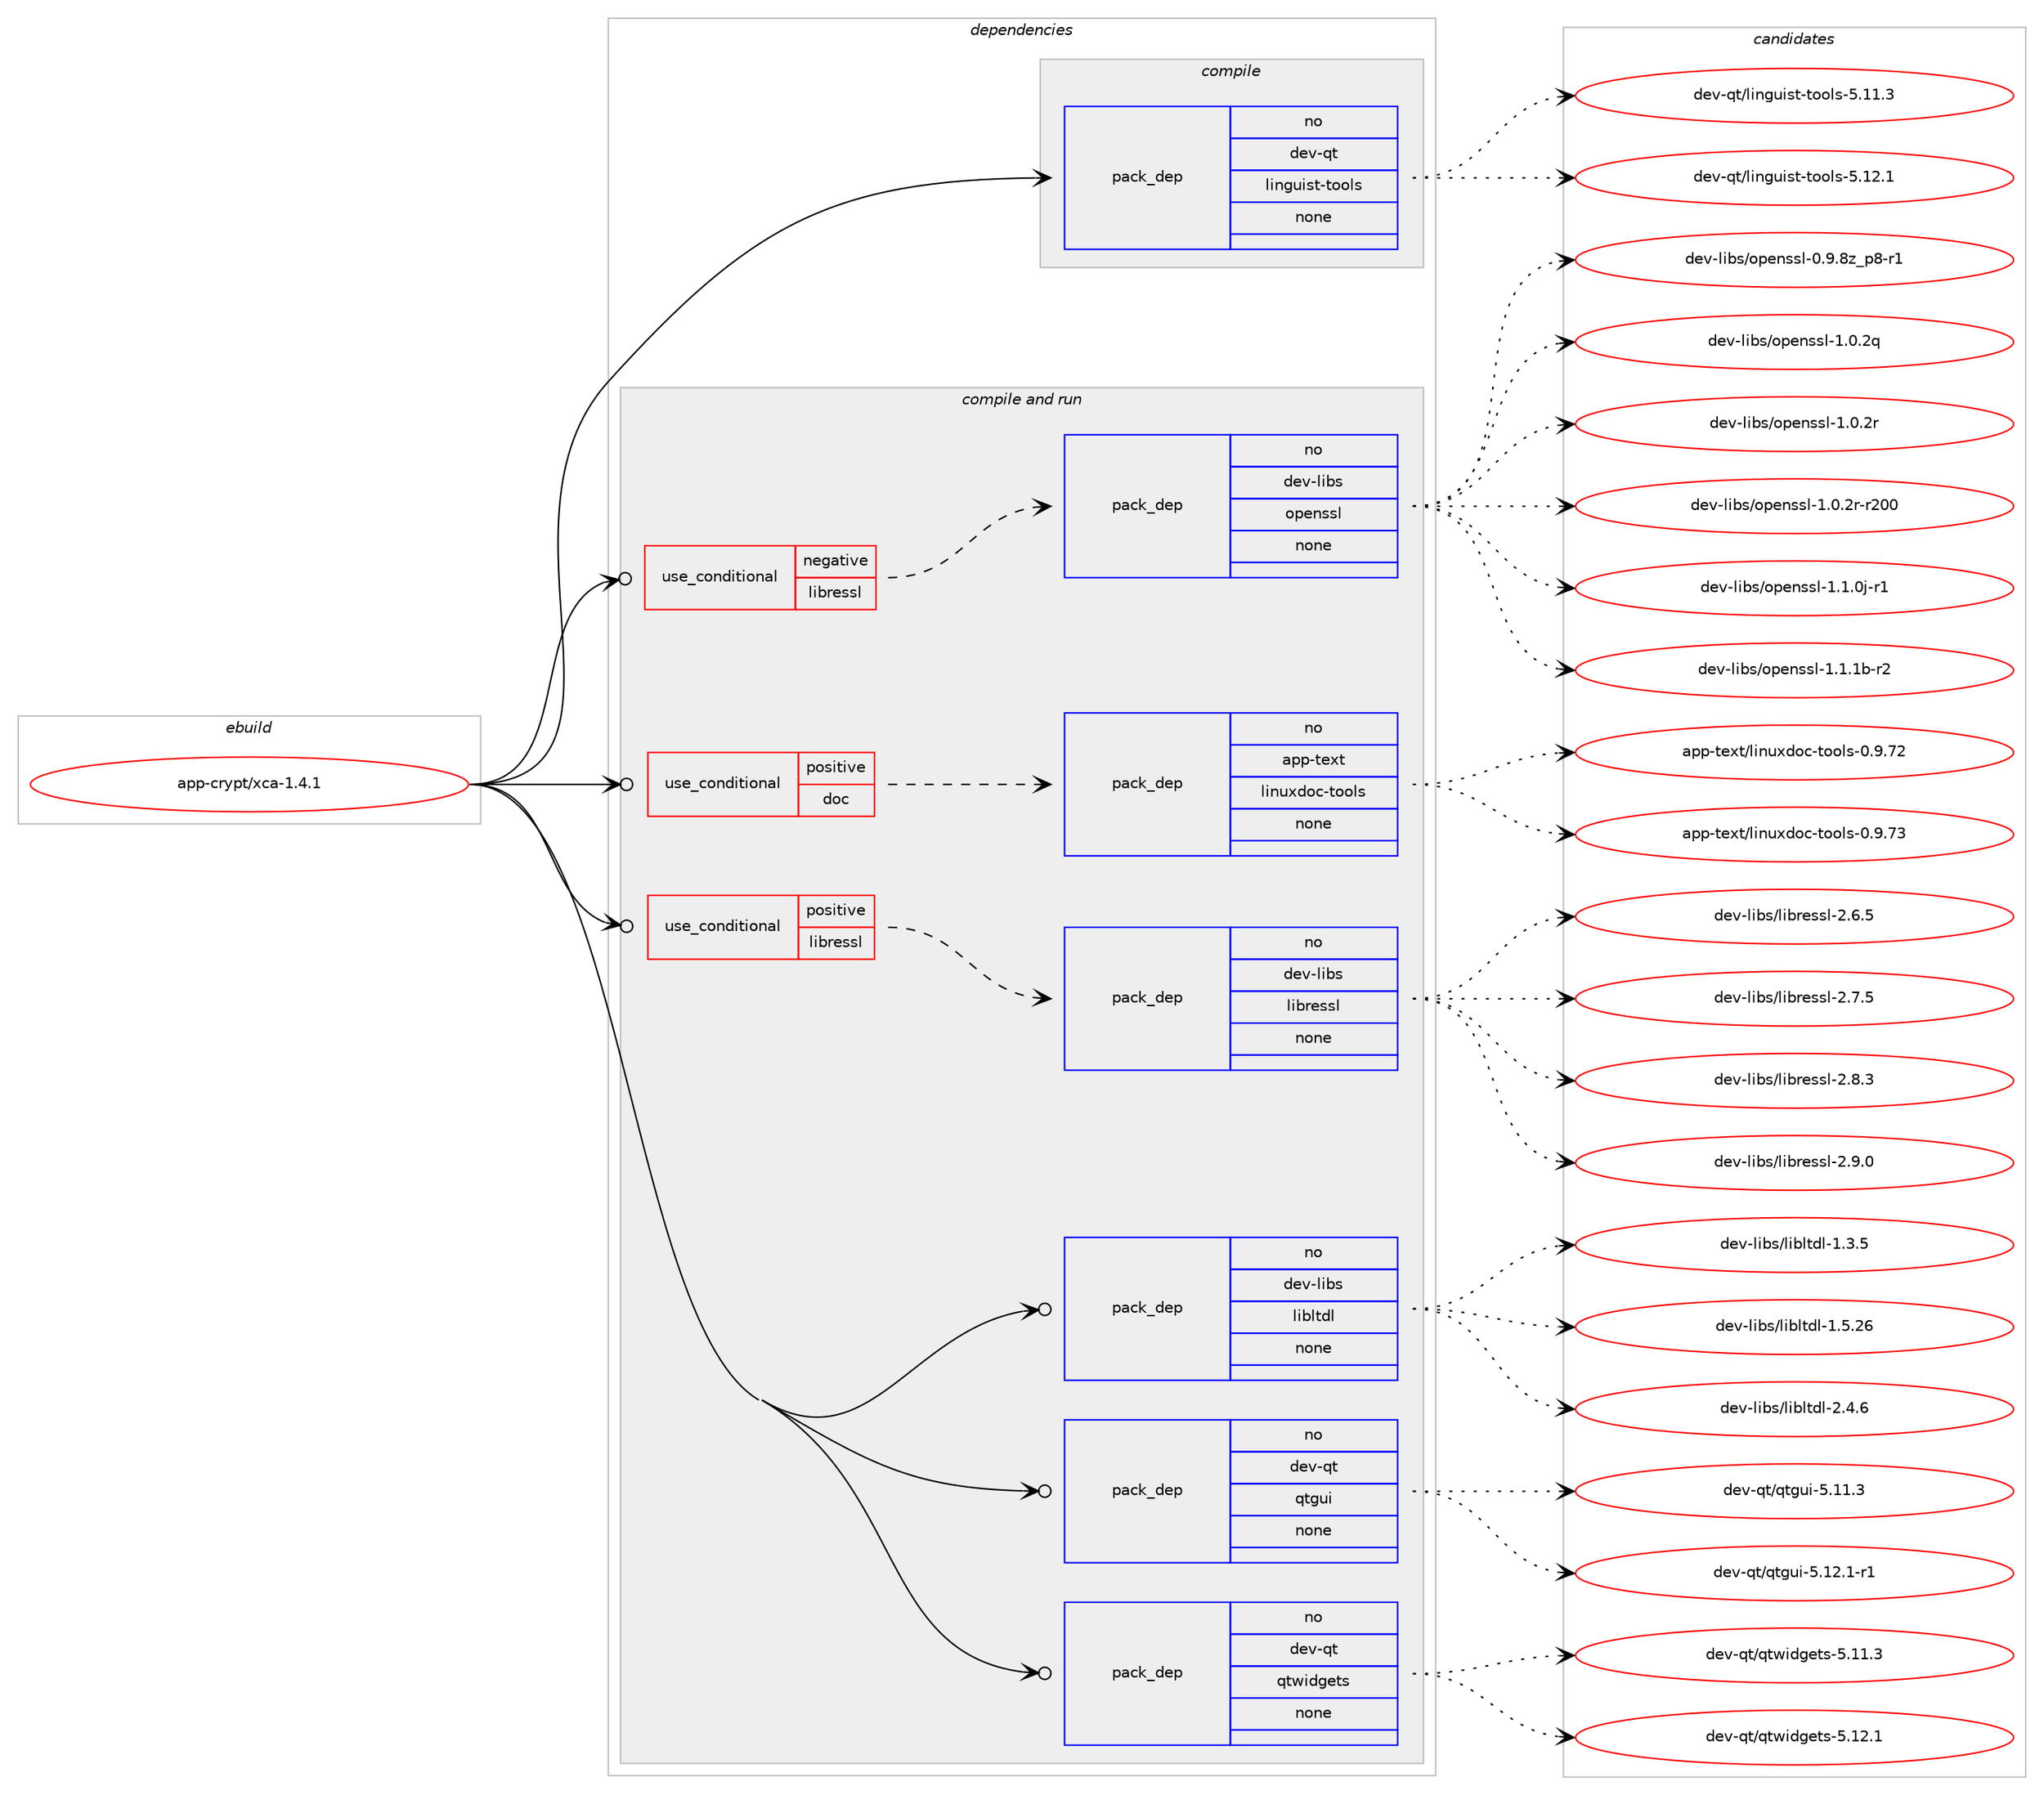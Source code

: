 digraph prolog {

# *************
# Graph options
# *************

newrank=true;
concentrate=true;
compound=true;
graph [rankdir=LR,fontname=Helvetica,fontsize=10,ranksep=1.5];#, ranksep=2.5, nodesep=0.2];
edge  [arrowhead=vee];
node  [fontname=Helvetica,fontsize=10];

# **********
# The ebuild
# **********

subgraph cluster_leftcol {
color=gray;
rank=same;
label=<<i>ebuild</i>>;
id [label="app-crypt/xca-1.4.1", color=red, width=4, href="../app-crypt/xca-1.4.1.svg"];
}

# ****************
# The dependencies
# ****************

subgraph cluster_midcol {
color=gray;
label=<<i>dependencies</i>>;
subgraph cluster_compile {
fillcolor="#eeeeee";
style=filled;
label=<<i>compile</i>>;
subgraph pack909217 {
dependency1277078 [label=<<TABLE BORDER="0" CELLBORDER="1" CELLSPACING="0" CELLPADDING="4" WIDTH="220"><TR><TD ROWSPAN="6" CELLPADDING="30">pack_dep</TD></TR><TR><TD WIDTH="110">no</TD></TR><TR><TD>dev-qt</TD></TR><TR><TD>linguist-tools</TD></TR><TR><TD>none</TD></TR><TR><TD></TD></TR></TABLE>>, shape=none, color=blue];
}
id:e -> dependency1277078:w [weight=20,style="solid",arrowhead="vee"];
}
subgraph cluster_compileandrun {
fillcolor="#eeeeee";
style=filled;
label=<<i>compile and run</i>>;
subgraph cond348004 {
dependency1277079 [label=<<TABLE BORDER="0" CELLBORDER="1" CELLSPACING="0" CELLPADDING="4"><TR><TD ROWSPAN="3" CELLPADDING="10">use_conditional</TD></TR><TR><TD>negative</TD></TR><TR><TD>libressl</TD></TR></TABLE>>, shape=none, color=red];
subgraph pack909218 {
dependency1277080 [label=<<TABLE BORDER="0" CELLBORDER="1" CELLSPACING="0" CELLPADDING="4" WIDTH="220"><TR><TD ROWSPAN="6" CELLPADDING="30">pack_dep</TD></TR><TR><TD WIDTH="110">no</TD></TR><TR><TD>dev-libs</TD></TR><TR><TD>openssl</TD></TR><TR><TD>none</TD></TR><TR><TD></TD></TR></TABLE>>, shape=none, color=blue];
}
dependency1277079:e -> dependency1277080:w [weight=20,style="dashed",arrowhead="vee"];
}
id:e -> dependency1277079:w [weight=20,style="solid",arrowhead="odotvee"];
subgraph cond348005 {
dependency1277081 [label=<<TABLE BORDER="0" CELLBORDER="1" CELLSPACING="0" CELLPADDING="4"><TR><TD ROWSPAN="3" CELLPADDING="10">use_conditional</TD></TR><TR><TD>positive</TD></TR><TR><TD>doc</TD></TR></TABLE>>, shape=none, color=red];
subgraph pack909219 {
dependency1277082 [label=<<TABLE BORDER="0" CELLBORDER="1" CELLSPACING="0" CELLPADDING="4" WIDTH="220"><TR><TD ROWSPAN="6" CELLPADDING="30">pack_dep</TD></TR><TR><TD WIDTH="110">no</TD></TR><TR><TD>app-text</TD></TR><TR><TD>linuxdoc-tools</TD></TR><TR><TD>none</TD></TR><TR><TD></TD></TR></TABLE>>, shape=none, color=blue];
}
dependency1277081:e -> dependency1277082:w [weight=20,style="dashed",arrowhead="vee"];
}
id:e -> dependency1277081:w [weight=20,style="solid",arrowhead="odotvee"];
subgraph cond348006 {
dependency1277083 [label=<<TABLE BORDER="0" CELLBORDER="1" CELLSPACING="0" CELLPADDING="4"><TR><TD ROWSPAN="3" CELLPADDING="10">use_conditional</TD></TR><TR><TD>positive</TD></TR><TR><TD>libressl</TD></TR></TABLE>>, shape=none, color=red];
subgraph pack909220 {
dependency1277084 [label=<<TABLE BORDER="0" CELLBORDER="1" CELLSPACING="0" CELLPADDING="4" WIDTH="220"><TR><TD ROWSPAN="6" CELLPADDING="30">pack_dep</TD></TR><TR><TD WIDTH="110">no</TD></TR><TR><TD>dev-libs</TD></TR><TR><TD>libressl</TD></TR><TR><TD>none</TD></TR><TR><TD></TD></TR></TABLE>>, shape=none, color=blue];
}
dependency1277083:e -> dependency1277084:w [weight=20,style="dashed",arrowhead="vee"];
}
id:e -> dependency1277083:w [weight=20,style="solid",arrowhead="odotvee"];
subgraph pack909221 {
dependency1277085 [label=<<TABLE BORDER="0" CELLBORDER="1" CELLSPACING="0" CELLPADDING="4" WIDTH="220"><TR><TD ROWSPAN="6" CELLPADDING="30">pack_dep</TD></TR><TR><TD WIDTH="110">no</TD></TR><TR><TD>dev-libs</TD></TR><TR><TD>libltdl</TD></TR><TR><TD>none</TD></TR><TR><TD></TD></TR></TABLE>>, shape=none, color=blue];
}
id:e -> dependency1277085:w [weight=20,style="solid",arrowhead="odotvee"];
subgraph pack909222 {
dependency1277086 [label=<<TABLE BORDER="0" CELLBORDER="1" CELLSPACING="0" CELLPADDING="4" WIDTH="220"><TR><TD ROWSPAN="6" CELLPADDING="30">pack_dep</TD></TR><TR><TD WIDTH="110">no</TD></TR><TR><TD>dev-qt</TD></TR><TR><TD>qtgui</TD></TR><TR><TD>none</TD></TR><TR><TD></TD></TR></TABLE>>, shape=none, color=blue];
}
id:e -> dependency1277086:w [weight=20,style="solid",arrowhead="odotvee"];
subgraph pack909223 {
dependency1277087 [label=<<TABLE BORDER="0" CELLBORDER="1" CELLSPACING="0" CELLPADDING="4" WIDTH="220"><TR><TD ROWSPAN="6" CELLPADDING="30">pack_dep</TD></TR><TR><TD WIDTH="110">no</TD></TR><TR><TD>dev-qt</TD></TR><TR><TD>qtwidgets</TD></TR><TR><TD>none</TD></TR><TR><TD></TD></TR></TABLE>>, shape=none, color=blue];
}
id:e -> dependency1277087:w [weight=20,style="solid",arrowhead="odotvee"];
}
subgraph cluster_run {
fillcolor="#eeeeee";
style=filled;
label=<<i>run</i>>;
}
}

# **************
# The candidates
# **************

subgraph cluster_choices {
rank=same;
color=gray;
label=<<i>candidates</i>>;

subgraph choice909217 {
color=black;
nodesep=1;
choice10010111845113116471081051101031171051151164511611111110811545534649494651 [label="dev-qt/linguist-tools-5.11.3", color=red, width=4,href="../dev-qt/linguist-tools-5.11.3.svg"];
choice10010111845113116471081051101031171051151164511611111110811545534649504649 [label="dev-qt/linguist-tools-5.12.1", color=red, width=4,href="../dev-qt/linguist-tools-5.12.1.svg"];
dependency1277078:e -> choice10010111845113116471081051101031171051151164511611111110811545534649494651:w [style=dotted,weight="100"];
dependency1277078:e -> choice10010111845113116471081051101031171051151164511611111110811545534649504649:w [style=dotted,weight="100"];
}
subgraph choice909218 {
color=black;
nodesep=1;
choice10010111845108105981154711111210111011511510845484657465612295112564511449 [label="dev-libs/openssl-0.9.8z_p8-r1", color=red, width=4,href="../dev-libs/openssl-0.9.8z_p8-r1.svg"];
choice100101118451081059811547111112101110115115108454946484650113 [label="dev-libs/openssl-1.0.2q", color=red, width=4,href="../dev-libs/openssl-1.0.2q.svg"];
choice100101118451081059811547111112101110115115108454946484650114 [label="dev-libs/openssl-1.0.2r", color=red, width=4,href="../dev-libs/openssl-1.0.2r.svg"];
choice10010111845108105981154711111210111011511510845494648465011445114504848 [label="dev-libs/openssl-1.0.2r-r200", color=red, width=4,href="../dev-libs/openssl-1.0.2r-r200.svg"];
choice1001011184510810598115471111121011101151151084549464946481064511449 [label="dev-libs/openssl-1.1.0j-r1", color=red, width=4,href="../dev-libs/openssl-1.1.0j-r1.svg"];
choice100101118451081059811547111112101110115115108454946494649984511450 [label="dev-libs/openssl-1.1.1b-r2", color=red, width=4,href="../dev-libs/openssl-1.1.1b-r2.svg"];
dependency1277080:e -> choice10010111845108105981154711111210111011511510845484657465612295112564511449:w [style=dotted,weight="100"];
dependency1277080:e -> choice100101118451081059811547111112101110115115108454946484650113:w [style=dotted,weight="100"];
dependency1277080:e -> choice100101118451081059811547111112101110115115108454946484650114:w [style=dotted,weight="100"];
dependency1277080:e -> choice10010111845108105981154711111210111011511510845494648465011445114504848:w [style=dotted,weight="100"];
dependency1277080:e -> choice1001011184510810598115471111121011101151151084549464946481064511449:w [style=dotted,weight="100"];
dependency1277080:e -> choice100101118451081059811547111112101110115115108454946494649984511450:w [style=dotted,weight="100"];
}
subgraph choice909219 {
color=black;
nodesep=1;
choice971121124511610112011647108105110117120100111994511611111110811545484657465550 [label="app-text/linuxdoc-tools-0.9.72", color=red, width=4,href="../app-text/linuxdoc-tools-0.9.72.svg"];
choice971121124511610112011647108105110117120100111994511611111110811545484657465551 [label="app-text/linuxdoc-tools-0.9.73", color=red, width=4,href="../app-text/linuxdoc-tools-0.9.73.svg"];
dependency1277082:e -> choice971121124511610112011647108105110117120100111994511611111110811545484657465550:w [style=dotted,weight="100"];
dependency1277082:e -> choice971121124511610112011647108105110117120100111994511611111110811545484657465551:w [style=dotted,weight="100"];
}
subgraph choice909220 {
color=black;
nodesep=1;
choice10010111845108105981154710810598114101115115108455046544653 [label="dev-libs/libressl-2.6.5", color=red, width=4,href="../dev-libs/libressl-2.6.5.svg"];
choice10010111845108105981154710810598114101115115108455046554653 [label="dev-libs/libressl-2.7.5", color=red, width=4,href="../dev-libs/libressl-2.7.5.svg"];
choice10010111845108105981154710810598114101115115108455046564651 [label="dev-libs/libressl-2.8.3", color=red, width=4,href="../dev-libs/libressl-2.8.3.svg"];
choice10010111845108105981154710810598114101115115108455046574648 [label="dev-libs/libressl-2.9.0", color=red, width=4,href="../dev-libs/libressl-2.9.0.svg"];
dependency1277084:e -> choice10010111845108105981154710810598114101115115108455046544653:w [style=dotted,weight="100"];
dependency1277084:e -> choice10010111845108105981154710810598114101115115108455046554653:w [style=dotted,weight="100"];
dependency1277084:e -> choice10010111845108105981154710810598114101115115108455046564651:w [style=dotted,weight="100"];
dependency1277084:e -> choice10010111845108105981154710810598114101115115108455046574648:w [style=dotted,weight="100"];
}
subgraph choice909221 {
color=black;
nodesep=1;
choice10010111845108105981154710810598108116100108454946514653 [label="dev-libs/libltdl-1.3.5", color=red, width=4,href="../dev-libs/libltdl-1.3.5.svg"];
choice1001011184510810598115471081059810811610010845494653465054 [label="dev-libs/libltdl-1.5.26", color=red, width=4,href="../dev-libs/libltdl-1.5.26.svg"];
choice10010111845108105981154710810598108116100108455046524654 [label="dev-libs/libltdl-2.4.6", color=red, width=4,href="../dev-libs/libltdl-2.4.6.svg"];
dependency1277085:e -> choice10010111845108105981154710810598108116100108454946514653:w [style=dotted,weight="100"];
dependency1277085:e -> choice1001011184510810598115471081059810811610010845494653465054:w [style=dotted,weight="100"];
dependency1277085:e -> choice10010111845108105981154710810598108116100108455046524654:w [style=dotted,weight="100"];
}
subgraph choice909222 {
color=black;
nodesep=1;
choice100101118451131164711311610311710545534649494651 [label="dev-qt/qtgui-5.11.3", color=red, width=4,href="../dev-qt/qtgui-5.11.3.svg"];
choice1001011184511311647113116103117105455346495046494511449 [label="dev-qt/qtgui-5.12.1-r1", color=red, width=4,href="../dev-qt/qtgui-5.12.1-r1.svg"];
dependency1277086:e -> choice100101118451131164711311610311710545534649494651:w [style=dotted,weight="100"];
dependency1277086:e -> choice1001011184511311647113116103117105455346495046494511449:w [style=dotted,weight="100"];
}
subgraph choice909223 {
color=black;
nodesep=1;
choice100101118451131164711311611910510010310111611545534649494651 [label="dev-qt/qtwidgets-5.11.3", color=red, width=4,href="../dev-qt/qtwidgets-5.11.3.svg"];
choice100101118451131164711311611910510010310111611545534649504649 [label="dev-qt/qtwidgets-5.12.1", color=red, width=4,href="../dev-qt/qtwidgets-5.12.1.svg"];
dependency1277087:e -> choice100101118451131164711311611910510010310111611545534649494651:w [style=dotted,weight="100"];
dependency1277087:e -> choice100101118451131164711311611910510010310111611545534649504649:w [style=dotted,weight="100"];
}
}

}
